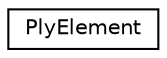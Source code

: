 digraph "Graphical Class Hierarchy"
{
  edge [fontname="Helvetica",fontsize="10",labelfontname="Helvetica",labelfontsize="10"];
  node [fontname="Helvetica",fontsize="10",shape=record];
  rankdir="LR";
  Node1 [label="PlyElement",height=0.2,width=0.4,color="black", fillcolor="white", style="filled",URL="$struct_ply_element.html"];
}
